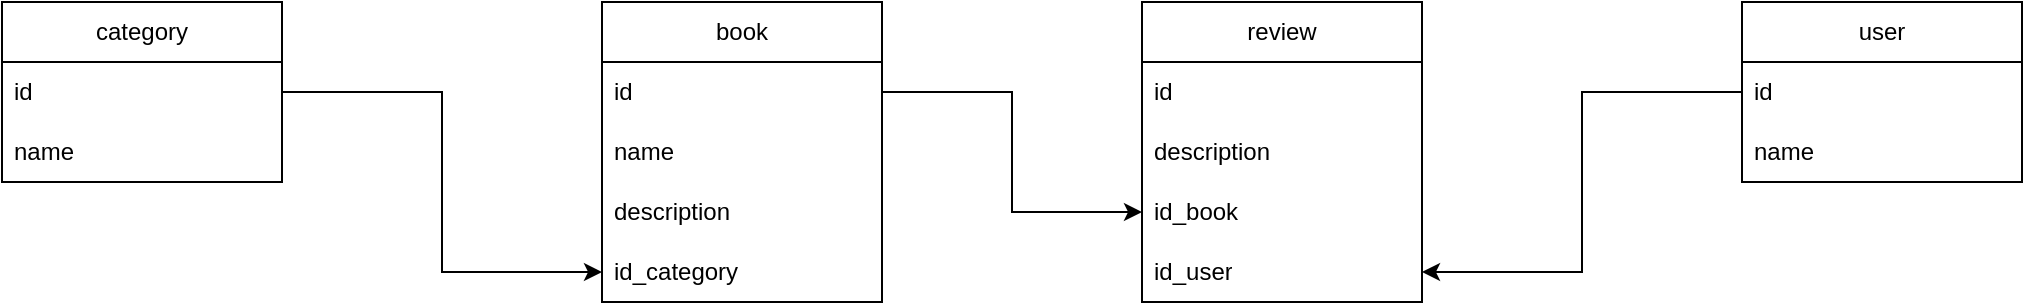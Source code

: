 <mxfile version="22.0.4" type="device">
  <diagram id="R2lEEEUBdFMjLlhIrx00" name="Page-1">
    <mxGraphModel dx="2524" dy="779" grid="1" gridSize="10" guides="1" tooltips="1" connect="1" arrows="1" fold="1" page="1" pageScale="1" pageWidth="850" pageHeight="1100" math="0" shadow="0" extFonts="Permanent Marker^https://fonts.googleapis.com/css?family=Permanent+Marker">
      <root>
        <mxCell id="0" />
        <mxCell id="1" parent="0" />
        <mxCell id="7r11L13hGq_M-xZvQHBy-16" value="book" style="swimlane;fontStyle=0;childLayout=stackLayout;horizontal=1;startSize=30;horizontalStack=0;resizeParent=1;resizeParentMax=0;resizeLast=0;collapsible=1;marginBottom=0;whiteSpace=wrap;html=1;" vertex="1" parent="1">
          <mxGeometry x="10" y="150" width="140" height="150" as="geometry" />
        </mxCell>
        <mxCell id="7r11L13hGq_M-xZvQHBy-17" value="id" style="text;strokeColor=none;fillColor=none;align=left;verticalAlign=middle;spacingLeft=4;spacingRight=4;overflow=hidden;points=[[0,0.5],[1,0.5]];portConstraint=eastwest;rotatable=0;whiteSpace=wrap;html=1;" vertex="1" parent="7r11L13hGq_M-xZvQHBy-16">
          <mxGeometry y="30" width="140" height="30" as="geometry" />
        </mxCell>
        <mxCell id="7r11L13hGq_M-xZvQHBy-18" value="name" style="text;strokeColor=none;fillColor=none;align=left;verticalAlign=middle;spacingLeft=4;spacingRight=4;overflow=hidden;points=[[0,0.5],[1,0.5]];portConstraint=eastwest;rotatable=0;whiteSpace=wrap;html=1;" vertex="1" parent="7r11L13hGq_M-xZvQHBy-16">
          <mxGeometry y="60" width="140" height="30" as="geometry" />
        </mxCell>
        <mxCell id="7r11L13hGq_M-xZvQHBy-19" value="description" style="text;strokeColor=none;fillColor=none;align=left;verticalAlign=middle;spacingLeft=4;spacingRight=4;overflow=hidden;points=[[0,0.5],[1,0.5]];portConstraint=eastwest;rotatable=0;whiteSpace=wrap;html=1;" vertex="1" parent="7r11L13hGq_M-xZvQHBy-16">
          <mxGeometry y="90" width="140" height="30" as="geometry" />
        </mxCell>
        <mxCell id="7r11L13hGq_M-xZvQHBy-20" value="id_category" style="text;strokeColor=none;fillColor=none;align=left;verticalAlign=middle;spacingLeft=4;spacingRight=4;overflow=hidden;points=[[0,0.5],[1,0.5]];portConstraint=eastwest;rotatable=0;whiteSpace=wrap;html=1;" vertex="1" parent="7r11L13hGq_M-xZvQHBy-16">
          <mxGeometry y="120" width="140" height="30" as="geometry" />
        </mxCell>
        <mxCell id="7r11L13hGq_M-xZvQHBy-21" value="category" style="swimlane;fontStyle=0;childLayout=stackLayout;horizontal=1;startSize=30;horizontalStack=0;resizeParent=1;resizeParentMax=0;resizeLast=0;collapsible=1;marginBottom=0;whiteSpace=wrap;html=1;" vertex="1" parent="1">
          <mxGeometry x="-290" y="150" width="140" height="90" as="geometry" />
        </mxCell>
        <mxCell id="7r11L13hGq_M-xZvQHBy-22" value="id" style="text;strokeColor=none;fillColor=none;align=left;verticalAlign=middle;spacingLeft=4;spacingRight=4;overflow=hidden;points=[[0,0.5],[1,0.5]];portConstraint=eastwest;rotatable=0;whiteSpace=wrap;html=1;" vertex="1" parent="7r11L13hGq_M-xZvQHBy-21">
          <mxGeometry y="30" width="140" height="30" as="geometry" />
        </mxCell>
        <mxCell id="7r11L13hGq_M-xZvQHBy-23" value="name" style="text;strokeColor=none;fillColor=none;align=left;verticalAlign=middle;spacingLeft=4;spacingRight=4;overflow=hidden;points=[[0,0.5],[1,0.5]];portConstraint=eastwest;rotatable=0;whiteSpace=wrap;html=1;" vertex="1" parent="7r11L13hGq_M-xZvQHBy-21">
          <mxGeometry y="60" width="140" height="30" as="geometry" />
        </mxCell>
        <mxCell id="7r11L13hGq_M-xZvQHBy-26" value="user" style="swimlane;fontStyle=0;childLayout=stackLayout;horizontal=1;startSize=30;horizontalStack=0;resizeParent=1;resizeParentMax=0;resizeLast=0;collapsible=1;marginBottom=0;whiteSpace=wrap;html=1;" vertex="1" parent="1">
          <mxGeometry x="580" y="150" width="140" height="90" as="geometry" />
        </mxCell>
        <mxCell id="7r11L13hGq_M-xZvQHBy-27" value="id" style="text;strokeColor=none;fillColor=none;align=left;verticalAlign=middle;spacingLeft=4;spacingRight=4;overflow=hidden;points=[[0,0.5],[1,0.5]];portConstraint=eastwest;rotatable=0;whiteSpace=wrap;html=1;" vertex="1" parent="7r11L13hGq_M-xZvQHBy-26">
          <mxGeometry y="30" width="140" height="30" as="geometry" />
        </mxCell>
        <mxCell id="7r11L13hGq_M-xZvQHBy-28" value="name" style="text;strokeColor=none;fillColor=none;align=left;verticalAlign=middle;spacingLeft=4;spacingRight=4;overflow=hidden;points=[[0,0.5],[1,0.5]];portConstraint=eastwest;rotatable=0;whiteSpace=wrap;html=1;" vertex="1" parent="7r11L13hGq_M-xZvQHBy-26">
          <mxGeometry y="60" width="140" height="30" as="geometry" />
        </mxCell>
        <mxCell id="7r11L13hGq_M-xZvQHBy-31" style="edgeStyle=orthogonalEdgeStyle;rounded=0;orthogonalLoop=1;jettySize=auto;html=1;" edge="1" parent="1" source="7r11L13hGq_M-xZvQHBy-22" target="7r11L13hGq_M-xZvQHBy-20">
          <mxGeometry relative="1" as="geometry" />
        </mxCell>
        <mxCell id="7r11L13hGq_M-xZvQHBy-32" value="review" style="swimlane;fontStyle=0;childLayout=stackLayout;horizontal=1;startSize=30;horizontalStack=0;resizeParent=1;resizeParentMax=0;resizeLast=0;collapsible=1;marginBottom=0;whiteSpace=wrap;html=1;" vertex="1" parent="1">
          <mxGeometry x="280" y="150" width="140" height="150" as="geometry" />
        </mxCell>
        <mxCell id="7r11L13hGq_M-xZvQHBy-33" value="id" style="text;strokeColor=none;fillColor=none;align=left;verticalAlign=middle;spacingLeft=4;spacingRight=4;overflow=hidden;points=[[0,0.5],[1,0.5]];portConstraint=eastwest;rotatable=0;whiteSpace=wrap;html=1;" vertex="1" parent="7r11L13hGq_M-xZvQHBy-32">
          <mxGeometry y="30" width="140" height="30" as="geometry" />
        </mxCell>
        <mxCell id="7r11L13hGq_M-xZvQHBy-36" value="description" style="text;strokeColor=none;fillColor=none;align=left;verticalAlign=middle;spacingLeft=4;spacingRight=4;overflow=hidden;points=[[0,0.5],[1,0.5]];portConstraint=eastwest;rotatable=0;whiteSpace=wrap;html=1;" vertex="1" parent="7r11L13hGq_M-xZvQHBy-32">
          <mxGeometry y="60" width="140" height="30" as="geometry" />
        </mxCell>
        <mxCell id="7r11L13hGq_M-xZvQHBy-34" value="id_book" style="text;strokeColor=none;fillColor=none;align=left;verticalAlign=middle;spacingLeft=4;spacingRight=4;overflow=hidden;points=[[0,0.5],[1,0.5]];portConstraint=eastwest;rotatable=0;whiteSpace=wrap;html=1;" vertex="1" parent="7r11L13hGq_M-xZvQHBy-32">
          <mxGeometry y="90" width="140" height="30" as="geometry" />
        </mxCell>
        <mxCell id="7r11L13hGq_M-xZvQHBy-35" value="id_user" style="text;strokeColor=none;fillColor=none;align=left;verticalAlign=middle;spacingLeft=4;spacingRight=4;overflow=hidden;points=[[0,0.5],[1,0.5]];portConstraint=eastwest;rotatable=0;whiteSpace=wrap;html=1;" vertex="1" parent="7r11L13hGq_M-xZvQHBy-32">
          <mxGeometry y="120" width="140" height="30" as="geometry" />
        </mxCell>
        <mxCell id="7r11L13hGq_M-xZvQHBy-37" style="edgeStyle=orthogonalEdgeStyle;rounded=0;orthogonalLoop=1;jettySize=auto;html=1;" edge="1" parent="1" source="7r11L13hGq_M-xZvQHBy-17" target="7r11L13hGq_M-xZvQHBy-34">
          <mxGeometry relative="1" as="geometry" />
        </mxCell>
        <mxCell id="7r11L13hGq_M-xZvQHBy-38" style="edgeStyle=orthogonalEdgeStyle;rounded=0;orthogonalLoop=1;jettySize=auto;html=1;" edge="1" parent="1" source="7r11L13hGq_M-xZvQHBy-27" target="7r11L13hGq_M-xZvQHBy-35">
          <mxGeometry relative="1" as="geometry" />
        </mxCell>
      </root>
    </mxGraphModel>
  </diagram>
</mxfile>
